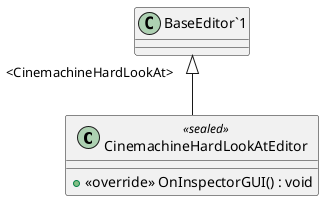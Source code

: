 @startuml
class CinemachineHardLookAtEditor <<sealed>> {
    + <<override>> OnInspectorGUI() : void
}
"BaseEditor`1" "<CinemachineHardLookAt>" <|-- CinemachineHardLookAtEditor
@enduml
